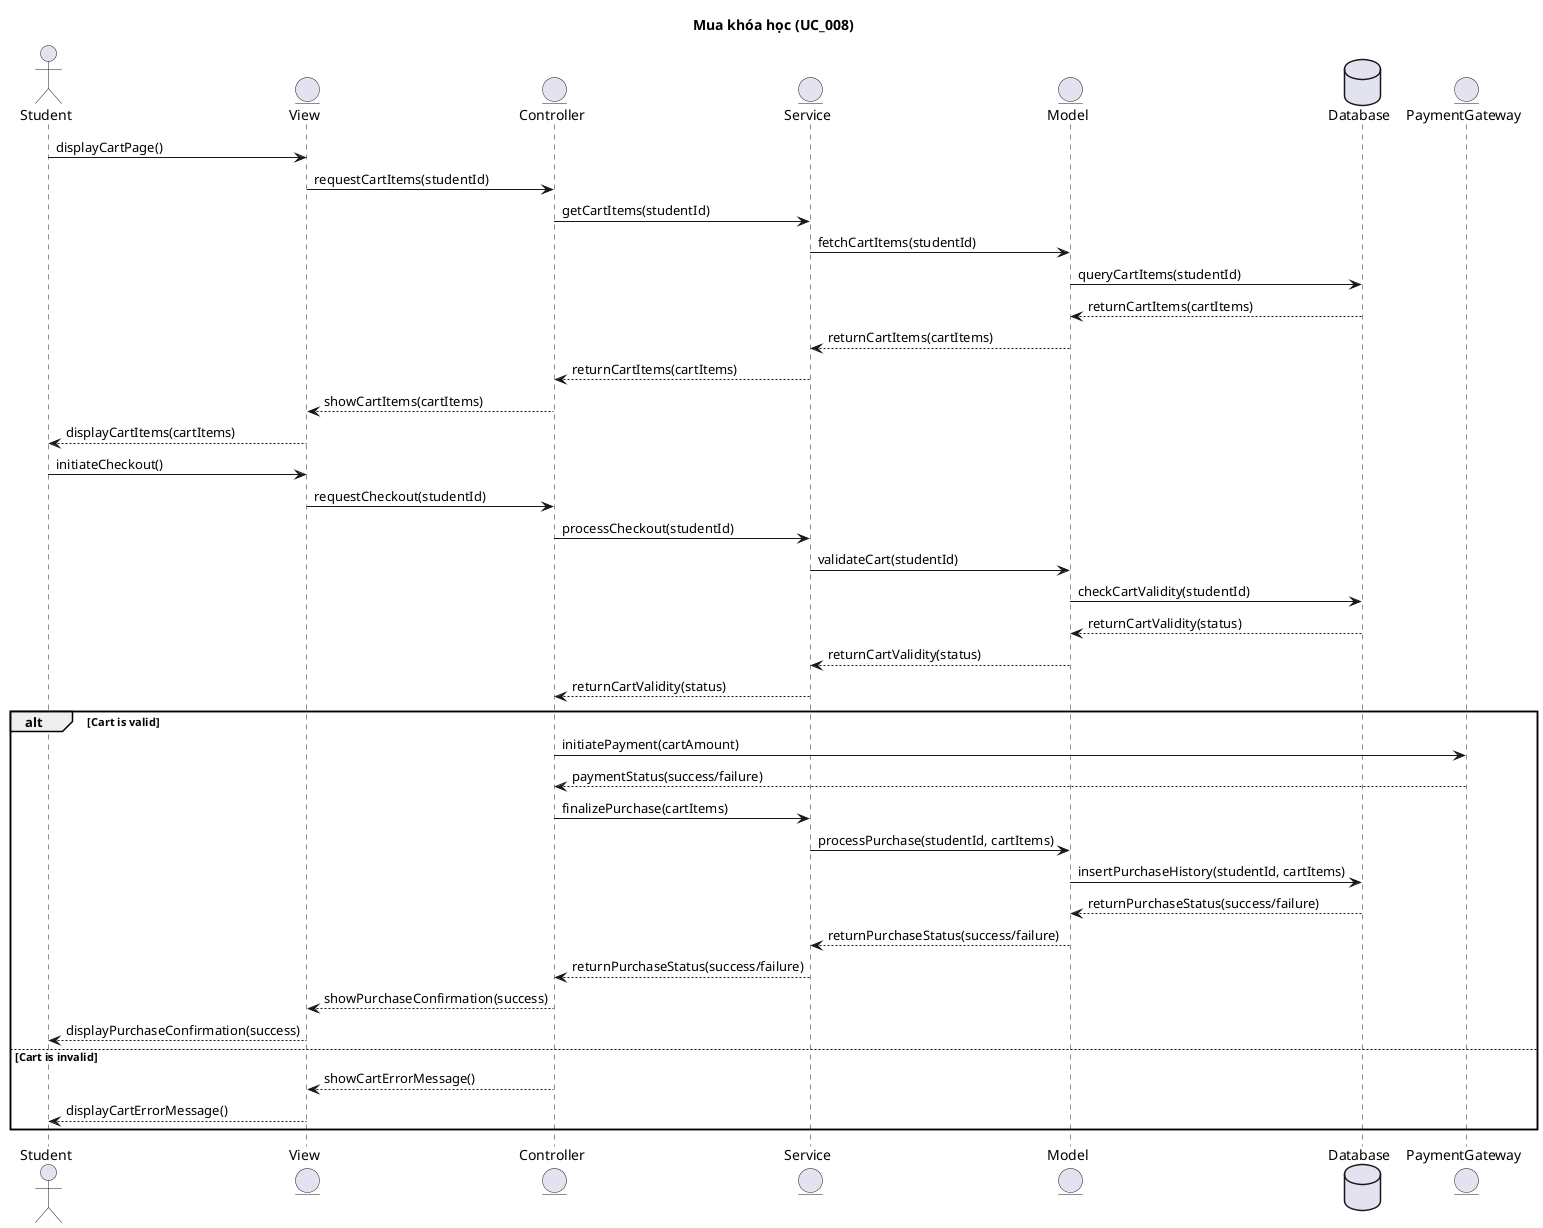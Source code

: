 @startuml
title Mua khóa học (UC_008)

actor Student
entity View
entity Controller
entity Service
entity Model
database Database
entity PaymentGateway

Student -> View : displayCartPage()
View -> Controller : requestCartItems(studentId)
Controller -> Service : getCartItems(studentId)
Service -> Model : fetchCartItems(studentId)
Model -> Database : queryCartItems(studentId)
Database --> Model : returnCartItems(cartItems)
Model --> Service : returnCartItems(cartItems)
Service --> Controller : returnCartItems(cartItems)
Controller --> View : showCartItems(cartItems)
View --> Student : displayCartItems(cartItems)

Student -> View : initiateCheckout()
View -> Controller : requestCheckout(studentId)
Controller -> Service : processCheckout(studentId)
Service -> Model : validateCart(studentId)
Model -> Database : checkCartValidity(studentId)
Database --> Model : returnCartValidity(status)
Model --> Service : returnCartValidity(status)
Service --> Controller : returnCartValidity(status)

alt Cart is valid
    Controller -> PaymentGateway : initiatePayment(cartAmount)
    PaymentGateway --> Controller : paymentStatus(success/failure)
    Controller -> Service : finalizePurchase(cartItems)
    Service -> Model : processPurchase(studentId, cartItems)
    Model -> Database : insertPurchaseHistory(studentId, cartItems)
    Database --> Model : returnPurchaseStatus(success/failure)
    Model --> Service : returnPurchaseStatus(success/failure)
    Service --> Controller : returnPurchaseStatus(success/failure)
    Controller --> View : showPurchaseConfirmation(success)
    View --> Student : displayPurchaseConfirmation(success)

else Cart is invalid
    Controller --> View : showCartErrorMessage()
    View --> Student : displayCartErrorMessage()
end

@enduml
